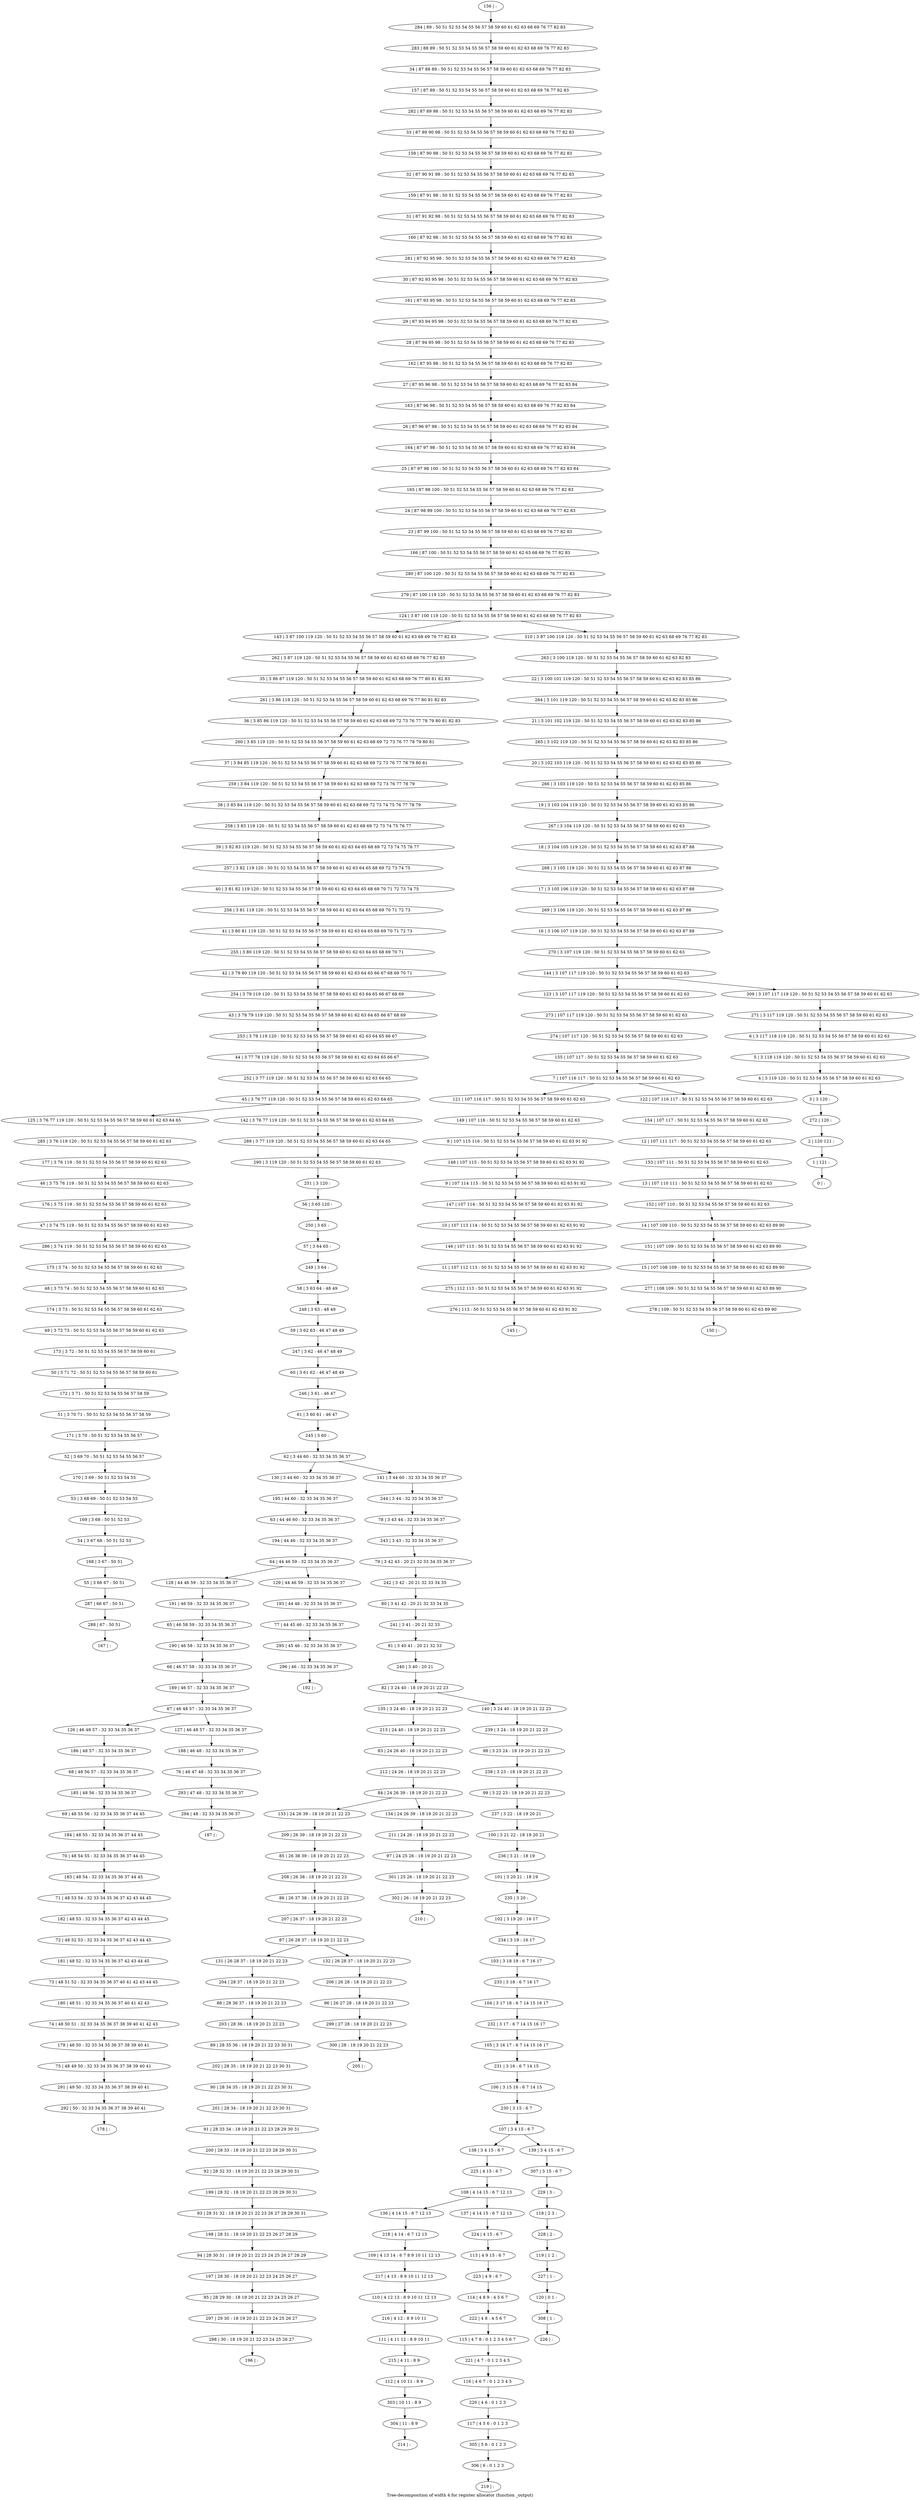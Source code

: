 digraph G {
graph [label="Tree-decomposition of width 4 for register allocator (function _output)"]
0[label="0 | : "];
1[label="1 | 121 : "];
2[label="2 | 120 121 : "];
3[label="3 | 3 120 : "];
4[label="4 | 3 119 120 : 50 51 52 53 54 55 56 57 58 59 60 61 62 63 "];
5[label="5 | 3 118 119 120 : 50 51 52 53 54 55 56 57 58 59 60 61 62 63 "];
6[label="6 | 3 117 118 119 120 : 50 51 52 53 54 55 56 57 58 59 60 61 62 63 "];
7[label="7 | 107 116 117 : 50 51 52 53 54 55 56 57 58 59 60 61 62 63 "];
8[label="8 | 107 115 116 : 50 51 52 53 54 55 56 57 58 59 60 61 62 63 91 92 "];
9[label="9 | 107 114 115 : 50 51 52 53 54 55 56 57 58 59 60 61 62 63 91 92 "];
10[label="10 | 107 113 114 : 50 51 52 53 54 55 56 57 58 59 60 61 62 63 91 92 "];
11[label="11 | 107 112 113 : 50 51 52 53 54 55 56 57 58 59 60 61 62 63 91 92 "];
12[label="12 | 107 111 117 : 50 51 52 53 54 55 56 57 58 59 60 61 62 63 "];
13[label="13 | 107 110 111 : 50 51 52 53 54 55 56 57 58 59 60 61 62 63 "];
14[label="14 | 107 109 110 : 50 51 52 53 54 55 56 57 58 59 60 61 62 63 89 90 "];
15[label="15 | 107 108 109 : 50 51 52 53 54 55 56 57 58 59 60 61 62 63 89 90 "];
16[label="16 | 3 106 107 119 120 : 50 51 52 53 54 55 56 57 58 59 60 61 62 63 87 88 "];
17[label="17 | 3 105 106 119 120 : 50 51 52 53 54 55 56 57 58 59 60 61 62 63 87 88 "];
18[label="18 | 3 104 105 119 120 : 50 51 52 53 54 55 56 57 58 59 60 61 62 63 87 88 "];
19[label="19 | 3 103 104 119 120 : 50 51 52 53 54 55 56 57 58 59 60 61 62 63 85 86 "];
20[label="20 | 3 102 103 119 120 : 50 51 52 53 54 55 56 57 58 59 60 61 62 63 82 83 85 86 "];
21[label="21 | 3 101 102 119 120 : 50 51 52 53 54 55 56 57 58 59 60 61 62 63 82 83 85 86 "];
22[label="22 | 3 100 101 119 120 : 50 51 52 53 54 55 56 57 58 59 60 61 62 63 82 83 85 86 "];
23[label="23 | 87 99 100 : 50 51 52 53 54 55 56 57 58 59 60 61 62 63 68 69 76 77 82 83 "];
24[label="24 | 87 98 99 100 : 50 51 52 53 54 55 56 57 58 59 60 61 62 63 68 69 76 77 82 83 "];
25[label="25 | 87 97 98 100 : 50 51 52 53 54 55 56 57 58 59 60 61 62 63 68 69 76 77 82 83 84 "];
26[label="26 | 87 96 97 98 : 50 51 52 53 54 55 56 57 58 59 60 61 62 63 68 69 76 77 82 83 84 "];
27[label="27 | 87 95 96 98 : 50 51 52 53 54 55 56 57 58 59 60 61 62 63 68 69 76 77 82 83 84 "];
28[label="28 | 87 94 95 98 : 50 51 52 53 54 55 56 57 58 59 60 61 62 63 68 69 76 77 82 83 "];
29[label="29 | 87 93 94 95 98 : 50 51 52 53 54 55 56 57 58 59 60 61 62 63 68 69 76 77 82 83 "];
30[label="30 | 87 92 93 95 98 : 50 51 52 53 54 55 56 57 58 59 60 61 62 63 68 69 76 77 82 83 "];
31[label="31 | 87 91 92 98 : 50 51 52 53 54 55 56 57 58 59 60 61 62 63 68 69 76 77 82 83 "];
32[label="32 | 87 90 91 98 : 50 51 52 53 54 55 56 57 58 59 60 61 62 63 68 69 76 77 82 83 "];
33[label="33 | 87 89 90 98 : 50 51 52 53 54 55 56 57 58 59 60 61 62 63 68 69 76 77 82 83 "];
34[label="34 | 87 88 89 : 50 51 52 53 54 55 56 57 58 59 60 61 62 63 68 69 76 77 82 83 "];
35[label="35 | 3 86 87 119 120 : 50 51 52 53 54 55 56 57 58 59 60 61 62 63 68 69 76 77 80 81 82 83 "];
36[label="36 | 3 85 86 119 120 : 50 51 52 53 54 55 56 57 58 59 60 61 62 63 68 69 72 73 76 77 78 79 80 81 82 83 "];
37[label="37 | 3 84 85 119 120 : 50 51 52 53 54 55 56 57 58 59 60 61 62 63 68 69 72 73 76 77 78 79 80 81 "];
38[label="38 | 3 83 84 119 120 : 50 51 52 53 54 55 56 57 58 59 60 61 62 63 68 69 72 73 74 75 76 77 78 79 "];
39[label="39 | 3 82 83 119 120 : 50 51 52 53 54 55 56 57 58 59 60 61 62 63 64 65 68 69 72 73 74 75 76 77 "];
40[label="40 | 3 81 82 119 120 : 50 51 52 53 54 55 56 57 58 59 60 61 62 63 64 65 68 69 70 71 72 73 74 75 "];
41[label="41 | 3 80 81 119 120 : 50 51 52 53 54 55 56 57 58 59 60 61 62 63 64 65 68 69 70 71 72 73 "];
42[label="42 | 3 79 80 119 120 : 50 51 52 53 54 55 56 57 58 59 60 61 62 63 64 65 66 67 68 69 70 71 "];
43[label="43 | 3 78 79 119 120 : 50 51 52 53 54 55 56 57 58 59 60 61 62 63 64 65 66 67 68 69 "];
44[label="44 | 3 77 78 119 120 : 50 51 52 53 54 55 56 57 58 59 60 61 62 63 64 65 66 67 "];
45[label="45 | 3 76 77 119 120 : 50 51 52 53 54 55 56 57 58 59 60 61 62 63 64 65 "];
46[label="46 | 3 75 76 119 : 50 51 52 53 54 55 56 57 58 59 60 61 62 63 "];
47[label="47 | 3 74 75 119 : 50 51 52 53 54 55 56 57 58 59 60 61 62 63 "];
48[label="48 | 3 73 74 : 50 51 52 53 54 55 56 57 58 59 60 61 62 63 "];
49[label="49 | 3 72 73 : 50 51 52 53 54 55 56 57 58 59 60 61 62 63 "];
50[label="50 | 3 71 72 : 50 51 52 53 54 55 56 57 58 59 60 61 "];
51[label="51 | 3 70 71 : 50 51 52 53 54 55 56 57 58 59 "];
52[label="52 | 3 69 70 : 50 51 52 53 54 55 56 57 "];
53[label="53 | 3 68 69 : 50 51 52 53 54 55 "];
54[label="54 | 3 67 68 : 50 51 52 53 "];
55[label="55 | 3 66 67 : 50 51 "];
56[label="56 | 3 65 120 : "];
57[label="57 | 3 64 65 : "];
58[label="58 | 3 63 64 : 48 49 "];
59[label="59 | 3 62 63 : 46 47 48 49 "];
60[label="60 | 3 61 62 : 46 47 48 49 "];
61[label="61 | 3 60 61 : 46 47 "];
62[label="62 | 3 44 60 : 32 33 34 35 36 37 "];
63[label="63 | 44 46 60 : 32 33 34 35 36 37 "];
64[label="64 | 44 46 59 : 32 33 34 35 36 37 "];
65[label="65 | 46 58 59 : 32 33 34 35 36 37 "];
66[label="66 | 46 57 58 : 32 33 34 35 36 37 "];
67[label="67 | 46 48 57 : 32 33 34 35 36 37 "];
68[label="68 | 48 56 57 : 32 33 34 35 36 37 "];
69[label="69 | 48 55 56 : 32 33 34 35 36 37 44 45 "];
70[label="70 | 48 54 55 : 32 33 34 35 36 37 44 45 "];
71[label="71 | 48 53 54 : 32 33 34 35 36 37 42 43 44 45 "];
72[label="72 | 48 52 53 : 32 33 34 35 36 37 42 43 44 45 "];
73[label="73 | 48 51 52 : 32 33 34 35 36 37 40 41 42 43 44 45 "];
74[label="74 | 48 50 51 : 32 33 34 35 36 37 38 39 40 41 42 43 "];
75[label="75 | 48 49 50 : 32 33 34 35 36 37 38 39 40 41 "];
76[label="76 | 46 47 48 : 32 33 34 35 36 37 "];
77[label="77 | 44 45 46 : 32 33 34 35 36 37 "];
78[label="78 | 3 43 44 : 32 33 34 35 36 37 "];
79[label="79 | 3 42 43 : 20 21 32 33 34 35 36 37 "];
80[label="80 | 3 41 42 : 20 21 32 33 34 35 "];
81[label="81 | 3 40 41 : 20 21 32 33 "];
82[label="82 | 3 24 40 : 18 19 20 21 22 23 "];
83[label="83 | 24 26 40 : 18 19 20 21 22 23 "];
84[label="84 | 24 26 39 : 18 19 20 21 22 23 "];
85[label="85 | 26 38 39 : 18 19 20 21 22 23 "];
86[label="86 | 26 37 38 : 18 19 20 21 22 23 "];
87[label="87 | 26 28 37 : 18 19 20 21 22 23 "];
88[label="88 | 28 36 37 : 18 19 20 21 22 23 "];
89[label="89 | 28 35 36 : 18 19 20 21 22 23 30 31 "];
90[label="90 | 28 34 35 : 18 19 20 21 22 23 30 31 "];
91[label="91 | 28 33 34 : 18 19 20 21 22 23 28 29 30 31 "];
92[label="92 | 28 32 33 : 18 19 20 21 22 23 28 29 30 31 "];
93[label="93 | 28 31 32 : 18 19 20 21 22 23 26 27 28 29 30 31 "];
94[label="94 | 28 30 31 : 18 19 20 21 22 23 24 25 26 27 28 29 "];
95[label="95 | 28 29 30 : 18 19 20 21 22 23 24 25 26 27 "];
96[label="96 | 26 27 28 : 18 19 20 21 22 23 "];
97[label="97 | 24 25 26 : 18 19 20 21 22 23 "];
98[label="98 | 3 23 24 : 18 19 20 21 22 23 "];
99[label="99 | 3 22 23 : 18 19 20 21 22 23 "];
100[label="100 | 3 21 22 : 18 19 20 21 "];
101[label="101 | 3 20 21 : 18 19 "];
102[label="102 | 3 19 20 : 16 17 "];
103[label="103 | 3 18 19 : 6 7 16 17 "];
104[label="104 | 3 17 18 : 6 7 14 15 16 17 "];
105[label="105 | 3 16 17 : 6 7 14 15 16 17 "];
106[label="106 | 3 15 16 : 6 7 14 15 "];
107[label="107 | 3 4 15 : 6 7 "];
108[label="108 | 4 14 15 : 6 7 12 13 "];
109[label="109 | 4 13 14 : 6 7 8 9 10 11 12 13 "];
110[label="110 | 4 12 13 : 8 9 10 11 12 13 "];
111[label="111 | 4 11 12 : 8 9 10 11 "];
112[label="112 | 4 10 11 : 8 9 "];
113[label="113 | 4 9 15 : 6 7 "];
114[label="114 | 4 8 9 : 4 5 6 7 "];
115[label="115 | 4 7 8 : 0 1 2 3 4 5 6 7 "];
116[label="116 | 4 6 7 : 0 1 2 3 4 5 "];
117[label="117 | 4 5 6 : 0 1 2 3 "];
118[label="118 | 2 3 : "];
119[label="119 | 1 2 : "];
120[label="120 | 0 1 : "];
121[label="121 | 107 116 117 : 50 51 52 53 54 55 56 57 58 59 60 61 62 63 "];
122[label="122 | 107 116 117 : 50 51 52 53 54 55 56 57 58 59 60 61 62 63 "];
123[label="123 | 3 107 117 119 120 : 50 51 52 53 54 55 56 57 58 59 60 61 62 63 "];
124[label="124 | 3 87 100 119 120 : 50 51 52 53 54 55 56 57 58 59 60 61 62 63 68 69 76 77 82 83 "];
125[label="125 | 3 76 77 119 120 : 50 51 52 53 54 55 56 57 58 59 60 61 62 63 64 65 "];
126[label="126 | 46 48 57 : 32 33 34 35 36 37 "];
127[label="127 | 46 48 57 : 32 33 34 35 36 37 "];
128[label="128 | 44 46 59 : 32 33 34 35 36 37 "];
129[label="129 | 44 46 59 : 32 33 34 35 36 37 "];
130[label="130 | 3 44 60 : 32 33 34 35 36 37 "];
131[label="131 | 26 28 37 : 18 19 20 21 22 23 "];
132[label="132 | 26 28 37 : 18 19 20 21 22 23 "];
133[label="133 | 24 26 39 : 18 19 20 21 22 23 "];
134[label="134 | 24 26 39 : 18 19 20 21 22 23 "];
135[label="135 | 3 24 40 : 18 19 20 21 22 23 "];
136[label="136 | 4 14 15 : 6 7 12 13 "];
137[label="137 | 4 14 15 : 6 7 12 13 "];
138[label="138 | 3 4 15 : 6 7 "];
139[label="139 | 3 4 15 : 6 7 "];
140[label="140 | 3 24 40 : 18 19 20 21 22 23 "];
141[label="141 | 3 44 60 : 32 33 34 35 36 37 "];
142[label="142 | 3 76 77 119 120 : 50 51 52 53 54 55 56 57 58 59 60 61 62 63 64 65 "];
143[label="143 | 3 87 100 119 120 : 50 51 52 53 54 55 56 57 58 59 60 61 62 63 68 69 76 77 82 83 "];
144[label="144 | 3 107 117 119 120 : 50 51 52 53 54 55 56 57 58 59 60 61 62 63 "];
145[label="145 | : "];
146[label="146 | 107 113 : 50 51 52 53 54 55 56 57 58 59 60 61 62 63 91 92 "];
147[label="147 | 107 114 : 50 51 52 53 54 55 56 57 58 59 60 61 62 63 91 92 "];
148[label="148 | 107 115 : 50 51 52 53 54 55 56 57 58 59 60 61 62 63 91 92 "];
149[label="149 | 107 116 : 50 51 52 53 54 55 56 57 58 59 60 61 62 63 "];
150[label="150 | : "];
151[label="151 | 107 109 : 50 51 52 53 54 55 56 57 58 59 60 61 62 63 89 90 "];
152[label="152 | 107 110 : 50 51 52 53 54 55 56 57 58 59 60 61 62 63 "];
153[label="153 | 107 111 : 50 51 52 53 54 55 56 57 58 59 60 61 62 63 "];
154[label="154 | 107 117 : 50 51 52 53 54 55 56 57 58 59 60 61 62 63 "];
155[label="155 | 107 117 : 50 51 52 53 54 55 56 57 58 59 60 61 62 63 "];
156[label="156 | : "];
157[label="157 | 87 89 : 50 51 52 53 54 55 56 57 58 59 60 61 62 63 68 69 76 77 82 83 "];
158[label="158 | 87 90 98 : 50 51 52 53 54 55 56 57 58 59 60 61 62 63 68 69 76 77 82 83 "];
159[label="159 | 87 91 98 : 50 51 52 53 54 55 56 57 58 59 60 61 62 63 68 69 76 77 82 83 "];
160[label="160 | 87 92 98 : 50 51 52 53 54 55 56 57 58 59 60 61 62 63 68 69 76 77 82 83 "];
161[label="161 | 87 93 95 98 : 50 51 52 53 54 55 56 57 58 59 60 61 62 63 68 69 76 77 82 83 "];
162[label="162 | 87 95 98 : 50 51 52 53 54 55 56 57 58 59 60 61 62 63 68 69 76 77 82 83 "];
163[label="163 | 87 96 98 : 50 51 52 53 54 55 56 57 58 59 60 61 62 63 68 69 76 77 82 83 84 "];
164[label="164 | 87 97 98 : 50 51 52 53 54 55 56 57 58 59 60 61 62 63 68 69 76 77 82 83 84 "];
165[label="165 | 87 98 100 : 50 51 52 53 54 55 56 57 58 59 60 61 62 63 68 69 76 77 82 83 "];
166[label="166 | 87 100 : 50 51 52 53 54 55 56 57 58 59 60 61 62 63 68 69 76 77 82 83 "];
167[label="167 | : "];
168[label="168 | 3 67 : 50 51 "];
169[label="169 | 3 68 : 50 51 52 53 "];
170[label="170 | 3 69 : 50 51 52 53 54 55 "];
171[label="171 | 3 70 : 50 51 52 53 54 55 56 57 "];
172[label="172 | 3 71 : 50 51 52 53 54 55 56 57 58 59 "];
173[label="173 | 3 72 : 50 51 52 53 54 55 56 57 58 59 60 61 "];
174[label="174 | 3 73 : 50 51 52 53 54 55 56 57 58 59 60 61 62 63 "];
175[label="175 | 3 74 : 50 51 52 53 54 55 56 57 58 59 60 61 62 63 "];
176[label="176 | 3 75 119 : 50 51 52 53 54 55 56 57 58 59 60 61 62 63 "];
177[label="177 | 3 76 119 : 50 51 52 53 54 55 56 57 58 59 60 61 62 63 "];
178[label="178 | : "];
179[label="179 | 48 50 : 32 33 34 35 36 37 38 39 40 41 "];
180[label="180 | 48 51 : 32 33 34 35 36 37 40 41 42 43 "];
181[label="181 | 48 52 : 32 33 34 35 36 37 42 43 44 45 "];
182[label="182 | 48 53 : 32 33 34 35 36 37 42 43 44 45 "];
183[label="183 | 48 54 : 32 33 34 35 36 37 44 45 "];
184[label="184 | 48 55 : 32 33 34 35 36 37 44 45 "];
185[label="185 | 48 56 : 32 33 34 35 36 37 "];
186[label="186 | 48 57 : 32 33 34 35 36 37 "];
187[label="187 | : "];
188[label="188 | 46 48 : 32 33 34 35 36 37 "];
189[label="189 | 46 57 : 32 33 34 35 36 37 "];
190[label="190 | 46 58 : 32 33 34 35 36 37 "];
191[label="191 | 46 59 : 32 33 34 35 36 37 "];
192[label="192 | : "];
193[label="193 | 44 46 : 32 33 34 35 36 37 "];
194[label="194 | 44 46 : 32 33 34 35 36 37 "];
195[label="195 | 44 60 : 32 33 34 35 36 37 "];
196[label="196 | : "];
197[label="197 | 28 30 : 18 19 20 21 22 23 24 25 26 27 "];
198[label="198 | 28 31 : 18 19 20 21 22 23 26 27 28 29 "];
199[label="199 | 28 32 : 18 19 20 21 22 23 28 29 30 31 "];
200[label="200 | 28 33 : 18 19 20 21 22 23 28 29 30 31 "];
201[label="201 | 28 34 : 18 19 20 21 22 23 30 31 "];
202[label="202 | 28 35 : 18 19 20 21 22 23 30 31 "];
203[label="203 | 28 36 : 18 19 20 21 22 23 "];
204[label="204 | 28 37 : 18 19 20 21 22 23 "];
205[label="205 | : "];
206[label="206 | 26 28 : 18 19 20 21 22 23 "];
207[label="207 | 26 37 : 18 19 20 21 22 23 "];
208[label="208 | 26 38 : 18 19 20 21 22 23 "];
209[label="209 | 26 39 : 18 19 20 21 22 23 "];
210[label="210 | : "];
211[label="211 | 24 26 : 18 19 20 21 22 23 "];
212[label="212 | 24 26 : 18 19 20 21 22 23 "];
213[label="213 | 24 40 : 18 19 20 21 22 23 "];
214[label="214 | : "];
215[label="215 | 4 11 : 8 9 "];
216[label="216 | 4 12 : 8 9 10 11 "];
217[label="217 | 4 13 : 8 9 10 11 12 13 "];
218[label="218 | 4 14 : 6 7 12 13 "];
219[label="219 | : "];
220[label="220 | 4 6 : 0 1 2 3 "];
221[label="221 | 4 7 : 0 1 2 3 4 5 "];
222[label="222 | 4 8 : 4 5 6 7 "];
223[label="223 | 4 9 : 6 7 "];
224[label="224 | 4 15 : 6 7 "];
225[label="225 | 4 15 : 6 7 "];
226[label="226 | : "];
227[label="227 | 1 : "];
228[label="228 | 2 : "];
229[label="229 | 3 : "];
230[label="230 | 3 15 : 6 7 "];
231[label="231 | 3 16 : 6 7 14 15 "];
232[label="232 | 3 17 : 6 7 14 15 16 17 "];
233[label="233 | 3 18 : 6 7 16 17 "];
234[label="234 | 3 19 : 16 17 "];
235[label="235 | 3 20 : "];
236[label="236 | 3 21 : 18 19 "];
237[label="237 | 3 22 : 18 19 20 21 "];
238[label="238 | 3 23 : 18 19 20 21 22 23 "];
239[label="239 | 3 24 : 18 19 20 21 22 23 "];
240[label="240 | 3 40 : 20 21 "];
241[label="241 | 3 41 : 20 21 32 33 "];
242[label="242 | 3 42 : 20 21 32 33 34 35 "];
243[label="243 | 3 43 : 32 33 34 35 36 37 "];
244[label="244 | 3 44 : 32 33 34 35 36 37 "];
245[label="245 | 3 60 : "];
246[label="246 | 3 61 : 46 47 "];
247[label="247 | 3 62 : 46 47 48 49 "];
248[label="248 | 3 63 : 48 49 "];
249[label="249 | 3 64 : "];
250[label="250 | 3 65 : "];
251[label="251 | 3 120 : "];
252[label="252 | 3 77 119 120 : 50 51 52 53 54 55 56 57 58 59 60 61 62 63 64 65 "];
253[label="253 | 3 78 119 120 : 50 51 52 53 54 55 56 57 58 59 60 61 62 63 64 65 66 67 "];
254[label="254 | 3 79 119 120 : 50 51 52 53 54 55 56 57 58 59 60 61 62 63 64 65 66 67 68 69 "];
255[label="255 | 3 80 119 120 : 50 51 52 53 54 55 56 57 58 59 60 61 62 63 64 65 68 69 70 71 "];
256[label="256 | 3 81 119 120 : 50 51 52 53 54 55 56 57 58 59 60 61 62 63 64 65 68 69 70 71 72 73 "];
257[label="257 | 3 82 119 120 : 50 51 52 53 54 55 56 57 58 59 60 61 62 63 64 65 68 69 72 73 74 75 "];
258[label="258 | 3 83 119 120 : 50 51 52 53 54 55 56 57 58 59 60 61 62 63 68 69 72 73 74 75 76 77 "];
259[label="259 | 3 84 119 120 : 50 51 52 53 54 55 56 57 58 59 60 61 62 63 68 69 72 73 76 77 78 79 "];
260[label="260 | 3 85 119 120 : 50 51 52 53 54 55 56 57 58 59 60 61 62 63 68 69 72 73 76 77 78 79 80 81 "];
261[label="261 | 3 86 119 120 : 50 51 52 53 54 55 56 57 58 59 60 61 62 63 68 69 76 77 80 81 82 83 "];
262[label="262 | 3 87 119 120 : 50 51 52 53 54 55 56 57 58 59 60 61 62 63 68 69 76 77 82 83 "];
263[label="263 | 3 100 119 120 : 50 51 52 53 54 55 56 57 58 59 60 61 62 63 82 83 "];
264[label="264 | 3 101 119 120 : 50 51 52 53 54 55 56 57 58 59 60 61 62 63 82 83 85 86 "];
265[label="265 | 3 102 119 120 : 50 51 52 53 54 55 56 57 58 59 60 61 62 63 82 83 85 86 "];
266[label="266 | 3 103 119 120 : 50 51 52 53 54 55 56 57 58 59 60 61 62 63 85 86 "];
267[label="267 | 3 104 119 120 : 50 51 52 53 54 55 56 57 58 59 60 61 62 63 "];
268[label="268 | 3 105 119 120 : 50 51 52 53 54 55 56 57 58 59 60 61 62 63 87 88 "];
269[label="269 | 3 106 119 120 : 50 51 52 53 54 55 56 57 58 59 60 61 62 63 87 88 "];
270[label="270 | 3 107 119 120 : 50 51 52 53 54 55 56 57 58 59 60 61 62 63 "];
271[label="271 | 3 117 119 120 : 50 51 52 53 54 55 56 57 58 59 60 61 62 63 "];
272[label="272 | 120 : "];
273[label="273 | 107 117 119 120 : 50 51 52 53 54 55 56 57 58 59 60 61 62 63 "];
274[label="274 | 107 117 120 : 50 51 52 53 54 55 56 57 58 59 60 61 62 63 "];
275[label="275 | 112 113 : 50 51 52 53 54 55 56 57 58 59 60 61 62 63 91 92 "];
276[label="276 | 113 : 50 51 52 53 54 55 56 57 58 59 60 61 62 63 91 92 "];
277[label="277 | 108 109 : 50 51 52 53 54 55 56 57 58 59 60 61 62 63 89 90 "];
278[label="278 | 109 : 50 51 52 53 54 55 56 57 58 59 60 61 62 63 89 90 "];
279[label="279 | 87 100 119 120 : 50 51 52 53 54 55 56 57 58 59 60 61 62 63 68 69 76 77 82 83 "];
280[label="280 | 87 100 120 : 50 51 52 53 54 55 56 57 58 59 60 61 62 63 68 69 76 77 82 83 "];
281[label="281 | 87 92 95 98 : 50 51 52 53 54 55 56 57 58 59 60 61 62 63 68 69 76 77 82 83 "];
282[label="282 | 87 89 98 : 50 51 52 53 54 55 56 57 58 59 60 61 62 63 68 69 76 77 82 83 "];
283[label="283 | 88 89 : 50 51 52 53 54 55 56 57 58 59 60 61 62 63 68 69 76 77 82 83 "];
284[label="284 | 89 : 50 51 52 53 54 55 56 57 58 59 60 61 62 63 68 69 76 77 82 83 "];
285[label="285 | 3 76 119 120 : 50 51 52 53 54 55 56 57 58 59 60 61 62 63 "];
286[label="286 | 3 74 119 : 50 51 52 53 54 55 56 57 58 59 60 61 62 63 "];
287[label="287 | 66 67 : 50 51 "];
288[label="288 | 67 : 50 51 "];
289[label="289 | 3 77 119 120 : 50 51 52 53 54 55 56 57 58 59 60 61 62 63 64 65 "];
290[label="290 | 3 119 120 : 50 51 52 53 54 55 56 57 58 59 60 61 62 63 "];
291[label="291 | 49 50 : 32 33 34 35 36 37 38 39 40 41 "];
292[label="292 | 50 : 32 33 34 35 36 37 38 39 40 41 "];
293[label="293 | 47 48 : 32 33 34 35 36 37 "];
294[label="294 | 48 : 32 33 34 35 36 37 "];
295[label="295 | 45 46 : 32 33 34 35 36 37 "];
296[label="296 | 46 : 32 33 34 35 36 37 "];
297[label="297 | 29 30 : 18 19 20 21 22 23 24 25 26 27 "];
298[label="298 | 30 : 18 19 20 21 22 23 24 25 26 27 "];
299[label="299 | 27 28 : 18 19 20 21 22 23 "];
300[label="300 | 28 : 18 19 20 21 22 23 "];
301[label="301 | 25 26 : 18 19 20 21 22 23 "];
302[label="302 | 26 : 18 19 20 21 22 23 "];
303[label="303 | 10 11 : 8 9 "];
304[label="304 | 11 : 8 9 "];
305[label="305 | 5 6 : 0 1 2 3 "];
306[label="306 | 6 : 0 1 2 3 "];
307[label="307 | 3 15 : 6 7 "];
308[label="308 | 1 : "];
309[label="309 | 3 107 117 119 120 : 50 51 52 53 54 55 56 57 58 59 60 61 62 63 "];
310[label="310 | 3 87 100 119 120 : 50 51 52 53 54 55 56 57 58 59 60 61 62 63 68 69 76 77 82 83 "];
7->121 ;
7->122 ;
45->125 ;
67->126 ;
67->127 ;
64->128 ;
64->129 ;
62->130 ;
87->131 ;
87->132 ;
84->133 ;
84->134 ;
82->135 ;
108->136 ;
108->137 ;
107->138 ;
107->139 ;
82->140 ;
62->141 ;
45->142 ;
146->11 ;
10->146 ;
147->10 ;
9->147 ;
148->9 ;
8->148 ;
149->8 ;
121->149 ;
151->15 ;
14->151 ;
152->14 ;
13->152 ;
153->13 ;
12->153 ;
154->12 ;
122->154 ;
155->7 ;
168->55 ;
54->168 ;
169->54 ;
53->169 ;
170->53 ;
52->170 ;
171->52 ;
51->171 ;
172->51 ;
50->172 ;
173->50 ;
49->173 ;
174->49 ;
48->174 ;
175->48 ;
176->47 ;
46->176 ;
177->46 ;
179->75 ;
74->179 ;
180->74 ;
73->180 ;
181->73 ;
72->181 ;
182->72 ;
71->182 ;
183->71 ;
70->183 ;
184->70 ;
69->184 ;
185->69 ;
68->185 ;
186->68 ;
126->186 ;
188->76 ;
127->188 ;
189->67 ;
66->189 ;
190->66 ;
65->190 ;
191->65 ;
128->191 ;
193->77 ;
129->193 ;
194->64 ;
63->194 ;
195->63 ;
130->195 ;
197->95 ;
94->197 ;
198->94 ;
93->198 ;
199->93 ;
92->199 ;
200->92 ;
91->200 ;
201->91 ;
90->201 ;
202->90 ;
89->202 ;
203->89 ;
88->203 ;
204->88 ;
131->204 ;
206->96 ;
132->206 ;
207->87 ;
86->207 ;
208->86 ;
85->208 ;
209->85 ;
133->209 ;
211->97 ;
134->211 ;
212->84 ;
83->212 ;
213->83 ;
135->213 ;
215->112 ;
111->215 ;
216->111 ;
110->216 ;
217->110 ;
109->217 ;
218->109 ;
136->218 ;
220->117 ;
116->220 ;
221->116 ;
115->221 ;
222->115 ;
114->222 ;
223->114 ;
113->223 ;
224->113 ;
137->224 ;
225->108 ;
138->225 ;
227->120 ;
119->227 ;
228->119 ;
118->228 ;
229->118 ;
230->107 ;
106->230 ;
231->106 ;
105->231 ;
232->105 ;
104->232 ;
233->104 ;
103->233 ;
234->103 ;
102->234 ;
235->102 ;
101->235 ;
236->101 ;
100->236 ;
237->100 ;
99->237 ;
238->99 ;
98->238 ;
239->98 ;
140->239 ;
240->82 ;
81->240 ;
241->81 ;
80->241 ;
242->80 ;
79->242 ;
243->79 ;
78->243 ;
244->78 ;
141->244 ;
245->62 ;
61->245 ;
246->61 ;
60->246 ;
247->60 ;
59->247 ;
248->59 ;
58->248 ;
249->58 ;
57->249 ;
250->57 ;
56->250 ;
251->56 ;
252->45 ;
44->252 ;
253->44 ;
43->253 ;
254->43 ;
42->254 ;
255->42 ;
41->255 ;
256->41 ;
40->256 ;
257->40 ;
39->257 ;
258->39 ;
38->258 ;
259->38 ;
37->259 ;
260->37 ;
36->260 ;
261->36 ;
35->261 ;
262->35 ;
143->262 ;
123->273 ;
274->155 ;
273->274 ;
11->275 ;
276->145 ;
275->276 ;
15->277 ;
278->150 ;
277->278 ;
285->177 ;
125->285 ;
286->175 ;
47->286 ;
55->287 ;
288->167 ;
287->288 ;
142->289 ;
290->251 ;
289->290 ;
75->291 ;
292->178 ;
291->292 ;
76->293 ;
294->187 ;
293->294 ;
77->295 ;
296->192 ;
295->296 ;
95->297 ;
298->196 ;
297->298 ;
96->299 ;
300->205 ;
299->300 ;
97->301 ;
302->210 ;
301->302 ;
112->303 ;
304->214 ;
303->304 ;
117->305 ;
306->219 ;
305->306 ;
307->229 ;
139->307 ;
308->226 ;
120->308 ;
156->284 ;
284->283 ;
283->34 ;
34->157 ;
157->282 ;
282->33 ;
33->158 ;
158->32 ;
32->159 ;
159->31 ;
31->160 ;
160->281 ;
281->30 ;
30->161 ;
161->29 ;
29->28 ;
28->162 ;
162->27 ;
27->163 ;
163->26 ;
26->164 ;
164->25 ;
25->165 ;
165->24 ;
24->23 ;
23->166 ;
166->280 ;
280->279 ;
279->124 ;
263->22 ;
22->264 ;
264->21 ;
21->265 ;
265->20 ;
20->266 ;
266->19 ;
19->267 ;
267->18 ;
18->268 ;
268->17 ;
17->269 ;
269->16 ;
16->270 ;
270->144 ;
271->6 ;
6->5 ;
5->4 ;
4->3 ;
3->272 ;
272->2 ;
2->1 ;
1->0 ;
309->271 ;
310->263 ;
144->123 ;
144->309 ;
124->143 ;
124->310 ;
}
